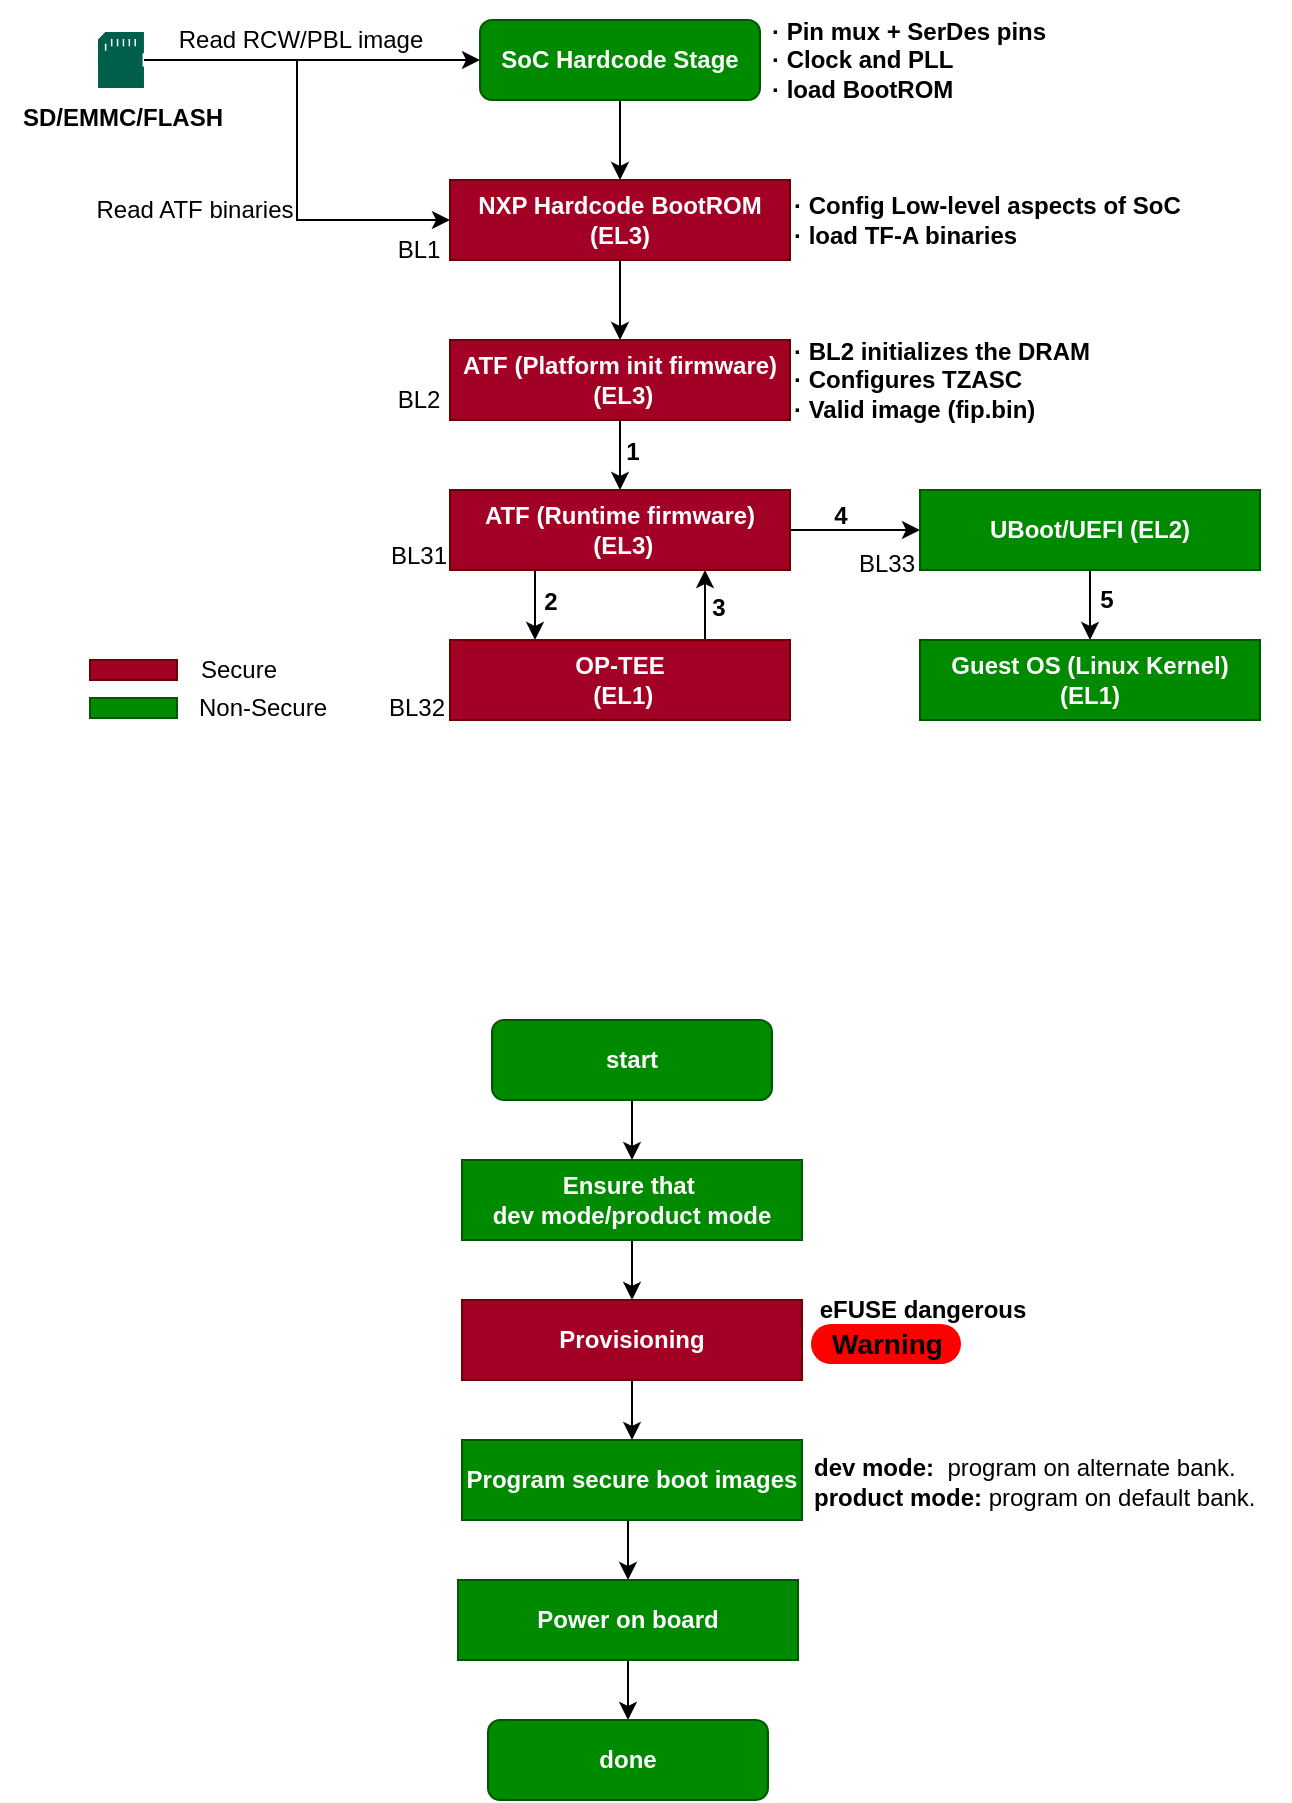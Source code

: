 <mxfile version="21.2.8" type="device">
  <diagram id="IJfcli3YJuVmaga237SU" name="第 1 页">
    <mxGraphModel dx="1114" dy="1136" grid="1" gridSize="10" guides="1" tooltips="1" connect="1" arrows="1" fold="1" page="1" pageScale="1" pageWidth="827" pageHeight="1169" math="0" shadow="0">
      <root>
        <mxCell id="0" />
        <mxCell id="1" parent="0" />
        <mxCell id="Ks6YIUJeLbi1-6-zDUMp-9" style="edgeStyle=orthogonalEdgeStyle;rounded=0;orthogonalLoop=1;jettySize=auto;html=1;exitX=0.5;exitY=1;exitDx=0;exitDy=0;entryX=0.5;entryY=0;entryDx=0;entryDy=0;" parent="1" source="Ks6YIUJeLbi1-6-zDUMp-2" target="Ks6YIUJeLbi1-6-zDUMp-3" edge="1">
          <mxGeometry relative="1" as="geometry" />
        </mxCell>
        <mxCell id="Ks6YIUJeLbi1-6-zDUMp-2" value="SoC Hardcode Stage" style="rounded=1;whiteSpace=wrap;html=1;fillColor=#008a00;strokeColor=#005700;fontColor=#ffffff;fontStyle=1" parent="1" vertex="1">
          <mxGeometry x="270" y="160" width="140" height="40" as="geometry" />
        </mxCell>
        <mxCell id="Ks6YIUJeLbi1-6-zDUMp-15" style="edgeStyle=orthogonalEdgeStyle;rounded=0;orthogonalLoop=1;jettySize=auto;html=1;exitX=0.5;exitY=1;exitDx=0;exitDy=0;entryX=0.5;entryY=0;entryDx=0;entryDy=0;" parent="1" source="Ks6YIUJeLbi1-6-zDUMp-3" target="Ks6YIUJeLbi1-6-zDUMp-14" edge="1">
          <mxGeometry relative="1" as="geometry" />
        </mxCell>
        <mxCell id="Ks6YIUJeLbi1-6-zDUMp-3" value="NXP Hardcode BootROM (EL3)" style="rounded=0;whiteSpace=wrap;html=1;fillColor=#a20025;fontColor=#ffffff;strokeColor=#6F0000;fontStyle=1" parent="1" vertex="1">
          <mxGeometry x="255" y="240" width="170" height="40" as="geometry" />
        </mxCell>
        <mxCell id="Ks6YIUJeLbi1-6-zDUMp-7" value="Read RCW/PBL image" style="text;html=1;align=center;verticalAlign=middle;resizable=0;points=[];autosize=1;strokeColor=none;fillColor=none;" parent="1" vertex="1">
          <mxGeometry x="105" y="155" width="150" height="30" as="geometry" />
        </mxCell>
        <mxCell id="Ks6YIUJeLbi1-6-zDUMp-8" value="· Pin mux + SerDes pins&lt;br&gt;· Clock and PLL&lt;br&gt;· load BootROM" style="text;html=1;align=left;verticalAlign=middle;resizable=0;points=[];autosize=1;strokeColor=none;fillColor=none;fontStyle=1" parent="1" vertex="1">
          <mxGeometry x="414" y="150" width="160" height="60" as="geometry" />
        </mxCell>
        <mxCell id="Ks6YIUJeLbi1-6-zDUMp-10" value="· Config Low-level aspects of SoC&lt;br&gt;· load TF-A binaries" style="text;html=1;align=left;verticalAlign=middle;resizable=0;points=[];autosize=1;strokeColor=none;fillColor=none;fontStyle=1" parent="1" vertex="1">
          <mxGeometry x="425" y="240" width="220" height="40" as="geometry" />
        </mxCell>
        <mxCell id="Ks6YIUJeLbi1-6-zDUMp-21" style="edgeStyle=orthogonalEdgeStyle;rounded=0;orthogonalLoop=1;jettySize=auto;html=1;exitX=0.5;exitY=1;exitDx=0;exitDy=0;" parent="1" source="Ks6YIUJeLbi1-6-zDUMp-14" target="Ks6YIUJeLbi1-6-zDUMp-19" edge="1">
          <mxGeometry relative="1" as="geometry" />
        </mxCell>
        <mxCell id="Ks6YIUJeLbi1-6-zDUMp-14" value="ATF (Platform init firmware)&lt;br&gt;&amp;nbsp;(EL3)" style="rounded=0;whiteSpace=wrap;html=1;fillColor=#a20025;fontColor=#ffffff;strokeColor=#6F0000;fontStyle=1" parent="1" vertex="1">
          <mxGeometry x="255" y="320" width="170" height="40" as="geometry" />
        </mxCell>
        <mxCell id="Ks6YIUJeLbi1-6-zDUMp-17" value="BL1" style="text;html=1;align=center;verticalAlign=middle;resizable=0;points=[];autosize=1;strokeColor=none;fillColor=none;" parent="1" vertex="1">
          <mxGeometry x="219" y="260" width="40" height="30" as="geometry" />
        </mxCell>
        <mxCell id="Ks6YIUJeLbi1-6-zDUMp-18" value="BL2" style="text;html=1;align=center;verticalAlign=middle;resizable=0;points=[];autosize=1;strokeColor=none;fillColor=none;" parent="1" vertex="1">
          <mxGeometry x="219" y="335" width="40" height="30" as="geometry" />
        </mxCell>
        <mxCell id="Ks6YIUJeLbi1-6-zDUMp-28" style="edgeStyle=orthogonalEdgeStyle;rounded=0;orthogonalLoop=1;jettySize=auto;html=1;exitX=1;exitY=0.5;exitDx=0;exitDy=0;" parent="1" source="Ks6YIUJeLbi1-6-zDUMp-19" target="Ks6YIUJeLbi1-6-zDUMp-22" edge="1">
          <mxGeometry relative="1" as="geometry" />
        </mxCell>
        <mxCell id="Ks6YIUJeLbi1-6-zDUMp-29" style="edgeStyle=orthogonalEdgeStyle;rounded=0;orthogonalLoop=1;jettySize=auto;html=1;exitX=0.25;exitY=1;exitDx=0;exitDy=0;entryX=0.25;entryY=0;entryDx=0;entryDy=0;" parent="1" source="Ks6YIUJeLbi1-6-zDUMp-19" target="Ks6YIUJeLbi1-6-zDUMp-25" edge="1">
          <mxGeometry relative="1" as="geometry" />
        </mxCell>
        <mxCell id="Ks6YIUJeLbi1-6-zDUMp-19" value="ATF (Runtime firmware)&lt;br&gt;&amp;nbsp;(EL3)" style="rounded=0;whiteSpace=wrap;html=1;fillColor=#a20025;fontColor=#ffffff;strokeColor=#6F0000;fontStyle=1" parent="1" vertex="1">
          <mxGeometry x="255" y="395" width="170" height="40" as="geometry" />
        </mxCell>
        <mxCell id="Ks6YIUJeLbi1-6-zDUMp-20" value="BL31" style="text;html=1;align=center;verticalAlign=middle;resizable=0;points=[];autosize=1;strokeColor=none;fillColor=none;" parent="1" vertex="1">
          <mxGeometry x="214" y="413" width="50" height="30" as="geometry" />
        </mxCell>
        <mxCell id="Ks6YIUJeLbi1-6-zDUMp-38" style="edgeStyle=orthogonalEdgeStyle;rounded=0;orthogonalLoop=1;jettySize=auto;html=1;exitX=0.5;exitY=1;exitDx=0;exitDy=0;entryX=0.5;entryY=0;entryDx=0;entryDy=0;" parent="1" source="Ks6YIUJeLbi1-6-zDUMp-22" target="Ks6YIUJeLbi1-6-zDUMp-37" edge="1">
          <mxGeometry relative="1" as="geometry" />
        </mxCell>
        <mxCell id="Ks6YIUJeLbi1-6-zDUMp-22" value="UBoot/UEFI&amp;nbsp;(EL2)" style="rounded=0;whiteSpace=wrap;html=1;fillColor=#008a00;fontColor=#ffffff;strokeColor=#005700;fontStyle=1" parent="1" vertex="1">
          <mxGeometry x="490" y="395" width="170" height="40" as="geometry" />
        </mxCell>
        <mxCell id="Ks6YIUJeLbi1-6-zDUMp-31" style="edgeStyle=orthogonalEdgeStyle;rounded=0;orthogonalLoop=1;jettySize=auto;html=1;exitX=0.75;exitY=0;exitDx=0;exitDy=0;entryX=0.75;entryY=1;entryDx=0;entryDy=0;" parent="1" source="Ks6YIUJeLbi1-6-zDUMp-25" target="Ks6YIUJeLbi1-6-zDUMp-19" edge="1">
          <mxGeometry relative="1" as="geometry" />
        </mxCell>
        <mxCell id="Ks6YIUJeLbi1-6-zDUMp-25" value="OP-TEE&lt;br&gt;&amp;nbsp;(EL1)" style="rounded=0;whiteSpace=wrap;html=1;fillColor=#a20025;fontColor=#ffffff;strokeColor=#6F0000;fontStyle=1" parent="1" vertex="1">
          <mxGeometry x="255" y="470" width="170" height="40" as="geometry" />
        </mxCell>
        <mxCell id="Ks6YIUJeLbi1-6-zDUMp-26" value="BL32" style="text;html=1;align=center;verticalAlign=middle;resizable=0;points=[];autosize=1;strokeColor=none;fillColor=none;" parent="1" vertex="1">
          <mxGeometry x="213" y="489" width="50" height="30" as="geometry" />
        </mxCell>
        <mxCell id="Ks6YIUJeLbi1-6-zDUMp-32" value="1&lt;br&gt;" style="text;html=1;align=center;verticalAlign=middle;resizable=0;points=[];autosize=1;strokeColor=none;fillColor=none;fontStyle=1" parent="1" vertex="1">
          <mxGeometry x="331" y="361" width="30" height="30" as="geometry" />
        </mxCell>
        <mxCell id="Ks6YIUJeLbi1-6-zDUMp-34" value="2" style="text;html=1;align=center;verticalAlign=middle;resizable=0;points=[];autosize=1;strokeColor=none;fillColor=none;fontStyle=1" parent="1" vertex="1">
          <mxGeometry x="290" y="436" width="30" height="30" as="geometry" />
        </mxCell>
        <mxCell id="Ks6YIUJeLbi1-6-zDUMp-35" value="3" style="text;html=1;align=center;verticalAlign=middle;resizable=0;points=[];autosize=1;strokeColor=none;fillColor=none;fontStyle=1" parent="1" vertex="1">
          <mxGeometry x="374" y="439" width="30" height="30" as="geometry" />
        </mxCell>
        <mxCell id="Ks6YIUJeLbi1-6-zDUMp-36" value="4" style="text;html=1;align=center;verticalAlign=middle;resizable=0;points=[];autosize=1;strokeColor=none;fillColor=none;fontStyle=1" parent="1" vertex="1">
          <mxGeometry x="435" y="393" width="30" height="30" as="geometry" />
        </mxCell>
        <mxCell id="Ks6YIUJeLbi1-6-zDUMp-37" value="Guest OS (Linux Kernel) (EL1)" style="rounded=0;whiteSpace=wrap;html=1;fillColor=#008a00;fontColor=#ffffff;strokeColor=#005700;fontStyle=1" parent="1" vertex="1">
          <mxGeometry x="490" y="470" width="170" height="40" as="geometry" />
        </mxCell>
        <mxCell id="Ks6YIUJeLbi1-6-zDUMp-39" value="5" style="text;html=1;align=center;verticalAlign=middle;resizable=0;points=[];autosize=1;strokeColor=none;fillColor=none;fontStyle=1" parent="1" vertex="1">
          <mxGeometry x="568" y="435" width="30" height="30" as="geometry" />
        </mxCell>
        <mxCell id="Ks6YIUJeLbi1-6-zDUMp-42" style="edgeStyle=orthogonalEdgeStyle;rounded=0;orthogonalLoop=1;jettySize=auto;html=1;entryX=0;entryY=0.5;entryDx=0;entryDy=0;" parent="1" source="Ks6YIUJeLbi1-6-zDUMp-40" target="Ks6YIUJeLbi1-6-zDUMp-2" edge="1">
          <mxGeometry relative="1" as="geometry" />
        </mxCell>
        <mxCell id="Ks6YIUJeLbi1-6-zDUMp-43" style="edgeStyle=orthogonalEdgeStyle;rounded=0;orthogonalLoop=1;jettySize=auto;html=1;entryX=0;entryY=0.5;entryDx=0;entryDy=0;" parent="1" source="Ks6YIUJeLbi1-6-zDUMp-40" target="Ks6YIUJeLbi1-6-zDUMp-3" edge="1">
          <mxGeometry relative="1" as="geometry" />
        </mxCell>
        <mxCell id="Ks6YIUJeLbi1-6-zDUMp-40" value="" style="sketch=0;pointerEvents=1;shadow=0;dashed=0;html=1;strokeColor=none;fillColor=#005F4B;labelPosition=center;verticalLabelPosition=bottom;verticalAlign=top;align=center;outlineConnect=0;shape=mxgraph.veeam2.sd_card;" parent="1" vertex="1">
          <mxGeometry x="79" y="166" width="23" height="28.0" as="geometry" />
        </mxCell>
        <mxCell id="Ks6YIUJeLbi1-6-zDUMp-41" value="SD/EMMC/FLASH" style="text;html=1;align=center;verticalAlign=middle;resizable=0;points=[];autosize=1;strokeColor=none;fillColor=none;fontStyle=1" parent="1" vertex="1">
          <mxGeometry x="30.5" y="194" width="120" height="30" as="geometry" />
        </mxCell>
        <mxCell id="Ks6YIUJeLbi1-6-zDUMp-44" value="Read ATF binaries" style="text;html=1;align=center;verticalAlign=middle;resizable=0;points=[];autosize=1;strokeColor=none;fillColor=none;" parent="1" vertex="1">
          <mxGeometry x="67" y="240" width="120" height="30" as="geometry" />
        </mxCell>
        <mxCell id="Ks6YIUJeLbi1-6-zDUMp-46" value="· BL2 initializes the DRAM &lt;br&gt;· Configures TZASC&lt;br&gt;· Valid image (fip.bin)" style="text;html=1;align=left;verticalAlign=middle;resizable=0;points=[];autosize=1;strokeColor=none;fillColor=none;fontStyle=1" parent="1" vertex="1">
          <mxGeometry x="425" y="310" width="170" height="60" as="geometry" />
        </mxCell>
        <mxCell id="Ks6YIUJeLbi1-6-zDUMp-47" value="BL33" style="text;html=1;align=center;verticalAlign=middle;resizable=0;points=[];autosize=1;strokeColor=none;fillColor=none;" parent="1" vertex="1">
          <mxGeometry x="448" y="417" width="50" height="30" as="geometry" />
        </mxCell>
        <mxCell id="Ks6YIUJeLbi1-6-zDUMp-52" value="" style="group" parent="1" vertex="1" connectable="0">
          <mxGeometry x="75" y="470" width="130.5" height="49" as="geometry" />
        </mxCell>
        <mxCell id="Ks6YIUJeLbi1-6-zDUMp-48" value="" style="whiteSpace=wrap;html=1;fillColor=#a20025;fontColor=#ffffff;strokeColor=#6F0000;" parent="Ks6YIUJeLbi1-6-zDUMp-52" vertex="1">
          <mxGeometry y="10" width="43.5" height="10" as="geometry" />
        </mxCell>
        <mxCell id="Ks6YIUJeLbi1-6-zDUMp-49" value="Secure" style="text;html=1;align=center;verticalAlign=middle;resizable=0;points=[];autosize=1;strokeColor=none;fillColor=none;" parent="Ks6YIUJeLbi1-6-zDUMp-52" vertex="1">
          <mxGeometry x="43.5" width="60" height="30" as="geometry" />
        </mxCell>
        <mxCell id="Ks6YIUJeLbi1-6-zDUMp-50" value="" style="whiteSpace=wrap;html=1;fillColor=#008a00;fontColor=#ffffff;strokeColor=#005700;" parent="Ks6YIUJeLbi1-6-zDUMp-52" vertex="1">
          <mxGeometry y="29" width="43.5" height="10" as="geometry" />
        </mxCell>
        <mxCell id="Ks6YIUJeLbi1-6-zDUMp-51" value="Non-Secure" style="text;html=1;align=center;verticalAlign=middle;resizable=0;points=[];autosize=1;strokeColor=none;fillColor=none;" parent="Ks6YIUJeLbi1-6-zDUMp-52" vertex="1">
          <mxGeometry x="40.5" y="19" width="90" height="30" as="geometry" />
        </mxCell>
        <mxCell id="pAIMAV0HRuABpedHX489-4" style="edgeStyle=orthogonalEdgeStyle;rounded=0;orthogonalLoop=1;jettySize=auto;html=1;exitX=0.5;exitY=1;exitDx=0;exitDy=0;" parent="1" source="pAIMAV0HRuABpedHX489-1" target="pAIMAV0HRuABpedHX489-3" edge="1">
          <mxGeometry relative="1" as="geometry" />
        </mxCell>
        <mxCell id="pAIMAV0HRuABpedHX489-1" value="start" style="rounded=1;whiteSpace=wrap;html=1;fillColor=#008a00;strokeColor=#005700;fontColor=#ffffff;fontStyle=1" parent="1" vertex="1">
          <mxGeometry x="276" y="660" width="140" height="40" as="geometry" />
        </mxCell>
        <mxCell id="pAIMAV0HRuABpedHX489-6" style="edgeStyle=orthogonalEdgeStyle;rounded=0;orthogonalLoop=1;jettySize=auto;html=1;exitX=0.5;exitY=1;exitDx=0;exitDy=0;" parent="1" source="pAIMAV0HRuABpedHX489-3" target="pAIMAV0HRuABpedHX489-5" edge="1">
          <mxGeometry relative="1" as="geometry" />
        </mxCell>
        <mxCell id="pAIMAV0HRuABpedHX489-3" value="Ensure that&amp;nbsp;&lt;br&gt;dev mode/product mode" style="rounded=0;whiteSpace=wrap;html=1;fillColor=#008a00;fontColor=#ffffff;strokeColor=#005700;fontStyle=1" parent="1" vertex="1">
          <mxGeometry x="261" y="730" width="170" height="40" as="geometry" />
        </mxCell>
        <mxCell id="pAIMAV0HRuABpedHX489-9" style="edgeStyle=orthogonalEdgeStyle;rounded=0;orthogonalLoop=1;jettySize=auto;html=1;exitX=0.5;exitY=1;exitDx=0;exitDy=0;" parent="1" source="pAIMAV0HRuABpedHX489-5" target="pAIMAV0HRuABpedHX489-7" edge="1">
          <mxGeometry relative="1" as="geometry" />
        </mxCell>
        <mxCell id="pAIMAV0HRuABpedHX489-5" value="Provisioning" style="rounded=0;whiteSpace=wrap;html=1;fillColor=#a20025;fontColor=#ffffff;strokeColor=#6F0000;fontStyle=1" parent="1" vertex="1">
          <mxGeometry x="261" y="800" width="170" height="40" as="geometry" />
        </mxCell>
        <mxCell id="pAIMAV0HRuABpedHX489-16" style="edgeStyle=orthogonalEdgeStyle;rounded=0;orthogonalLoop=1;jettySize=auto;html=1;exitX=0.5;exitY=1;exitDx=0;exitDy=0;entryX=0.5;entryY=0;entryDx=0;entryDy=0;" parent="1" source="pAIMAV0HRuABpedHX489-7" target="pAIMAV0HRuABpedHX489-11" edge="1">
          <mxGeometry relative="1" as="geometry" />
        </mxCell>
        <mxCell id="pAIMAV0HRuABpedHX489-7" value="Program secure boot images" style="rounded=0;whiteSpace=wrap;html=1;fillColor=#008a00;fontColor=#ffffff;strokeColor=#005700;fontStyle=1" parent="1" vertex="1">
          <mxGeometry x="261" y="870" width="170" height="40" as="geometry" />
        </mxCell>
        <mxCell id="pAIMAV0HRuABpedHX489-10" value="dev mode:&amp;nbsp; &lt;span style=&quot;font-weight: normal;&quot;&gt;program on alternate bank.&lt;/span&gt;&lt;br&gt;product mode: &lt;span style=&quot;font-weight: normal;&quot;&gt;program on default bank.&lt;/span&gt;" style="text;html=1;align=left;verticalAlign=middle;resizable=0;points=[];autosize=1;strokeColor=none;fillColor=none;fontStyle=1" parent="1" vertex="1">
          <mxGeometry x="435" y="871" width="240" height="40" as="geometry" />
        </mxCell>
        <mxCell id="pAIMAV0HRuABpedHX489-20" style="edgeStyle=orthogonalEdgeStyle;rounded=0;orthogonalLoop=1;jettySize=auto;html=1;exitX=0.5;exitY=1;exitDx=0;exitDy=0;" parent="1" source="pAIMAV0HRuABpedHX489-11" target="pAIMAV0HRuABpedHX489-18" edge="1">
          <mxGeometry relative="1" as="geometry" />
        </mxCell>
        <mxCell id="pAIMAV0HRuABpedHX489-11" value="Power on board" style="rounded=0;whiteSpace=wrap;html=1;fillColor=#008a00;fontColor=#ffffff;strokeColor=#005700;fontStyle=1" parent="1" vertex="1">
          <mxGeometry x="259" y="940" width="170" height="40" as="geometry" />
        </mxCell>
        <mxCell id="pAIMAV0HRuABpedHX489-13" value="Warning" style="rounded=1;whiteSpace=wrap;html=1;arcSize=50;strokeColor=none;strokeWidth=1;fillColor=#FF0000;fontColor=#000000;whiteSpace=wrap;align=left;verticalAlign=middle;spacingLeft=0;fontStyle=1;fontSize=14;spacing=10;" parent="1" vertex="1">
          <mxGeometry x="435.5" y="812" width="75" height="20" as="geometry" />
        </mxCell>
        <mxCell id="pAIMAV0HRuABpedHX489-18" value="done" style="rounded=1;whiteSpace=wrap;html=1;fillColor=#008a00;strokeColor=#005700;fontColor=#ffffff;fontStyle=1" parent="1" vertex="1">
          <mxGeometry x="274" y="1010" width="140" height="40" as="geometry" />
        </mxCell>
        <mxCell id="pAIMAV0HRuABpedHX489-22" value="eFUSE dangerous" style="text;html=1;align=center;verticalAlign=middle;resizable=0;points=[];autosize=1;strokeColor=none;fillColor=none;fontStyle=1" parent="1" vertex="1">
          <mxGeometry x="426" y="790" width="130" height="30" as="geometry" />
        </mxCell>
      </root>
    </mxGraphModel>
  </diagram>
</mxfile>
